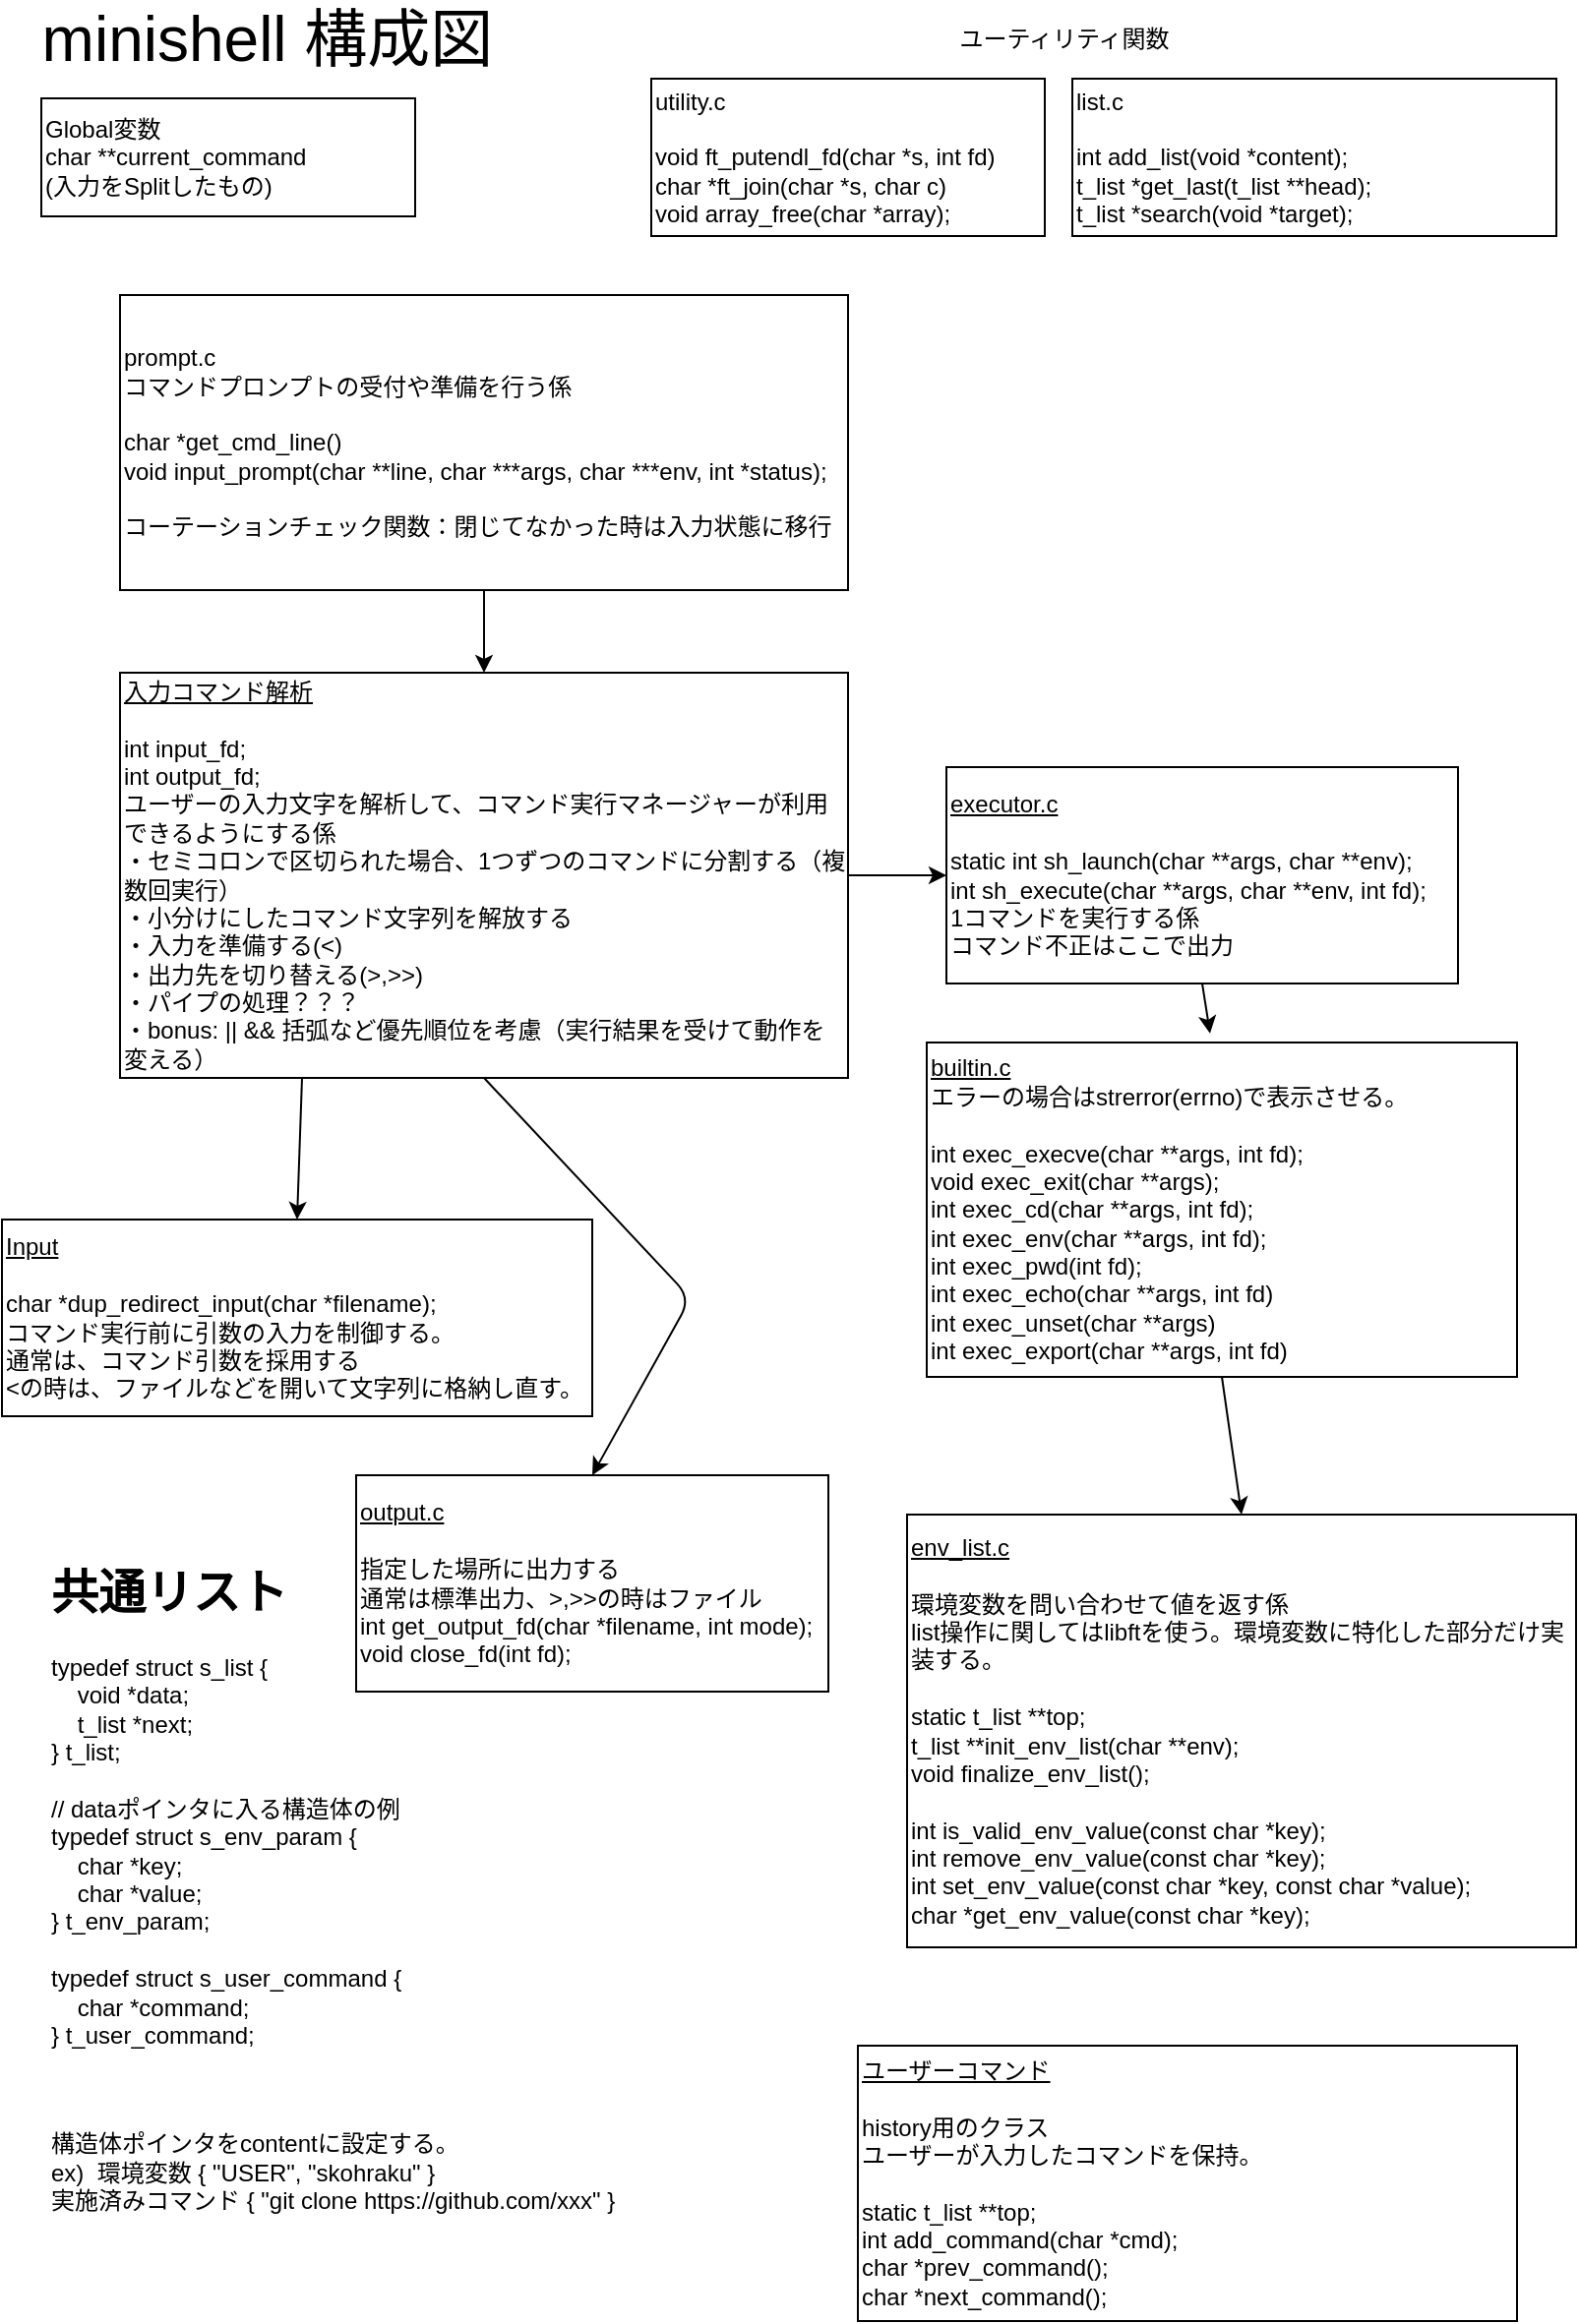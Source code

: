 <mxfile version="13.10.4" type="embed">
    <diagram id="8rXn6J1F0hXc0jveFzcs" name="構成図">
        <mxGraphModel dx="738" dy="1724" grid="1" gridSize="10" guides="1" tooltips="1" connect="1" arrows="1" fold="1" page="1" pageScale="1" pageWidth="827" pageHeight="1169" math="0" shadow="0">
            <root>
                <mxCell id="0"/>
                <mxCell id="1" parent="0"/>
                <mxCell id="2" value="minishell 構成図" style="text;html=1;strokeColor=none;fillColor=none;align=center;verticalAlign=middle;whiteSpace=wrap;rounded=0;fontSize=32;" parent="1" vertex="1">
                    <mxGeometry x="10" y="-1150" width="270" height="40" as="geometry"/>
                </mxCell>
                <mxCell id="7" value="prompt.c&lt;br&gt;コマンドプロンプトの受付や準備を行う係&lt;br&gt;&lt;br&gt;char *get_cmd_line()&lt;br&gt;void input_prompt(char **line, char ***args, char ***env, int *status);&lt;br&gt;&lt;br&gt;コーテーションチェック関数：閉じてなかった時は入力状態に移行" style="rounded=0;whiteSpace=wrap;html=1;align=left;" parent="1" vertex="1">
                    <mxGeometry x="70" y="-1000" width="370" height="150" as="geometry"/>
                </mxCell>
                <mxCell id="8" value="utility.c&lt;br&gt;&lt;br&gt;void ft_putendl_fd(char *s, int fd)&lt;br&gt;char *ft_join(char *s, char c)&lt;br&gt;void array_free(char *array);" style="rounded=0;whiteSpace=wrap;html=1;align=left;" parent="1" vertex="1">
                    <mxGeometry x="340" y="-1110" width="200" height="80" as="geometry"/>
                </mxCell>
                <mxCell id="9" value="&lt;u&gt;builtin.c&lt;br&gt;&lt;/u&gt;エラーの場合はstrerror(errno)で表示させる。&lt;br&gt;&lt;br&gt;int exec_execve(char **args, int fd);&lt;br&gt;void exec_exit(char **args);&lt;br&gt;int exec_cd(char **args, int fd);&lt;br&gt;int exec_env(char **args, int fd);&lt;br&gt;int exec_pwd(int fd);&lt;br&gt;int exec_echo(char **args, int fd)&lt;br&gt;int exec_unset(char **args)&lt;br&gt;int exec_export(char **args, int fd)&amp;nbsp;" style="whiteSpace=wrap;html=1;align=left;" parent="1" vertex="1">
                    <mxGeometry x="480" y="-620" width="300" height="170" as="geometry"/>
                </mxCell>
                <mxCell id="10" value="" style="endArrow=classic;html=1;entryX=0.48;entryY=-0.027;entryDx=0;entryDy=0;exitX=0.5;exitY=1;exitDx=0;exitDy=0;entryPerimeter=0;" parent="1" source="23" target="9" edge="1">
                    <mxGeometry width="50" height="50" relative="1" as="geometry">
                        <mxPoint x="380" y="-760" as="sourcePoint"/>
                        <mxPoint x="430" y="-810" as="targetPoint"/>
                    </mxGeometry>
                </mxCell>
                <mxCell id="11" value="list.c&lt;br&gt;&lt;br&gt;int add_list(void *content);&lt;br&gt;t_list *get_last(t_list **head);&lt;br&gt;t_list *search(void *target);" style="rounded=0;whiteSpace=wrap;html=1;align=left;" parent="1" vertex="1">
                    <mxGeometry x="554" y="-1110" width="246" height="80" as="geometry"/>
                </mxCell>
                <mxCell id="13" value="&lt;h1&gt;共通リスト&lt;/h1&gt;&lt;p&gt;typedef struct s_list {&lt;br&gt;&lt;span&gt;&amp;nbsp; &amp;nbsp; void *data;&lt;br&gt;&amp;nbsp; &amp;nbsp; t_list *next;&lt;br&gt;} t_list;&lt;br&gt;&lt;br&gt;// dataポインタに入る構造体の例&lt;br&gt;typedef struct s_env_param {&lt;br&gt;&amp;nbsp; &amp;nbsp; char *key;&lt;br&gt;&amp;nbsp; &amp;nbsp; char *value;&lt;br&gt;} t_env_param;&lt;br&gt;&lt;br&gt;typedef struct s_user_command {&lt;br&gt;&amp;nbsp; &amp;nbsp; char *command;&lt;br&gt;} t_user_command;&lt;br&gt;&lt;br&gt;&lt;/span&gt;&lt;/p&gt;&lt;p&gt;&lt;span&gt;&lt;br&gt;構造体ポインタをcontentに設定する。&lt;br&gt;ex)&amp;nbsp; 環境変数 { &quot;USER&quot;, &quot;skohraku&quot; }&amp;nbsp;&lt;br&gt;実施済みコマンド { &quot;git clone https://github.com/xxx&quot; }&lt;br&gt;&lt;/span&gt;&lt;/p&gt;" style="text;html=1;strokeColor=none;fillColor=none;spacing=5;spacingTop=-20;whiteSpace=wrap;overflow=hidden;rounded=0;align=left;" parent="1" vertex="1">
                    <mxGeometry x="30" y="-360" width="370" height="370" as="geometry"/>
                </mxCell>
                <mxCell id="14" value="&lt;u&gt;env_list.c&lt;br&gt;&lt;/u&gt;&lt;br&gt;環境変数を問い合わせて値を返す係&lt;br&gt;list操作に関してはlibftを使う。環境変数に特化した部分だけ実装する。&lt;br&gt;&lt;br&gt;static t_list **top;&lt;br&gt;t_list **init_env_list(char **env);&lt;br&gt;void finalize_env_list();&lt;br&gt;&lt;br&gt;int is_valid_env_value(const char *key);&lt;br&gt;int remove_env_value(const char *key);&lt;br&gt;int set_env_value(const char *key, const char *value);&lt;br&gt;char *get_env_value(const char *key);" style="rounded=0;whiteSpace=wrap;html=1;align=left;" parent="1" vertex="1">
                    <mxGeometry x="470" y="-380" width="340" height="220" as="geometry"/>
                </mxCell>
                <mxCell id="15" value="Global変数&lt;br&gt;char **current_command&lt;br&gt;(入力をSplitしたもの)" style="rounded=0;whiteSpace=wrap;html=1;align=left;" parent="1" vertex="1">
                    <mxGeometry x="30" y="-1100" width="190" height="60" as="geometry"/>
                </mxCell>
                <mxCell id="16" value="&lt;u&gt;入力コマンド解析&lt;/u&gt;&lt;br&gt;&lt;br&gt;int input_fd;&lt;br&gt;int output_fd;&lt;br&gt;ユーザーの入力文字を解析して、コマンド実行マネージャーが利用できるようにする係&lt;br&gt;・セミコロンで区切られた場合、1つずつのコマンドに分割する（複数回実行）&lt;br&gt;・小分けにしたコマンド文字列を解放する&lt;br&gt;・入力を準備する(&amp;lt;)&lt;br&gt;・出力先を切り替える(&amp;gt;,&amp;gt;&amp;gt;)&lt;br&gt;・パイプの処理？？？&lt;br&gt;・bonus: || &amp;amp;&amp;amp; 括弧など優先順位を考慮（実行結果を受けて動作を変える）" style="whiteSpace=wrap;html=1;align=left;" parent="1" vertex="1">
                    <mxGeometry x="70" y="-808" width="370" height="206" as="geometry"/>
                </mxCell>
                <mxCell id="17" value="&lt;u&gt;output.c&lt;/u&gt;&lt;br&gt;&lt;br&gt;指定した場所に出力する&lt;br&gt;通常は標準出力、&amp;gt;,&amp;gt;&amp;gt;の時はファイル&lt;br&gt;int get_output_fd(char *filename, int mode);&lt;br&gt;void close_fd(int fd);" style="whiteSpace=wrap;html=1;align=left;" parent="1" vertex="1">
                    <mxGeometry x="190" y="-400" width="240" height="110" as="geometry"/>
                </mxCell>
                <mxCell id="19" value="" style="endArrow=classic;html=1;entryX=0.5;entryY=0;entryDx=0;entryDy=0;exitX=0.5;exitY=1;exitDx=0;exitDy=0;" parent="1" source="7" target="16" edge="1">
                    <mxGeometry width="50" height="50" relative="1" as="geometry">
                        <mxPoint x="390" y="-895" as="sourcePoint"/>
                        <mxPoint x="430" y="-930" as="targetPoint"/>
                    </mxGeometry>
                </mxCell>
                <mxCell id="20" value="" style="endArrow=classic;html=1;entryX=0.5;entryY=0;entryDx=0;entryDy=0;exitX=0.5;exitY=1;exitDx=0;exitDy=0;" parent="1" source="16" target="17" edge="1">
                    <mxGeometry width="50" height="50" relative="1" as="geometry">
                        <mxPoint x="750" y="-790" as="sourcePoint"/>
                        <mxPoint x="430" y="-930" as="targetPoint"/>
                        <Array as="points">
                            <mxPoint x="360" y="-490"/>
                        </Array>
                    </mxGeometry>
                </mxCell>
                <mxCell id="21" value="&lt;u&gt;Input&lt;br&gt;&lt;/u&gt;&lt;br&gt;char *dup_redirect_input(char *filename);&lt;br&gt;コマンド実行前に引数の入力を制御する。&lt;br&gt;通常は、コマンド引数を採用する&lt;br&gt;&amp;lt;の時は、ファイルなどを開いて文字列に格納し直す。" style="whiteSpace=wrap;html=1;align=left;" parent="1" vertex="1">
                    <mxGeometry x="10" y="-530" width="300" height="100" as="geometry"/>
                </mxCell>
                <mxCell id="23" value="&lt;u&gt;executor.c&lt;/u&gt;&lt;br&gt;&lt;br&gt;static int sh_launch(char **args, char **env);&lt;br&gt;int sh_execute(char **args, char **env, int fd);&lt;br&gt;1コマンドを実行する係&lt;br&gt;コマンド不正はここで出力" style="whiteSpace=wrap;html=1;align=left;" parent="1" vertex="1">
                    <mxGeometry x="490" y="-760" width="260" height="110" as="geometry"/>
                </mxCell>
                <mxCell id="24" value="" style="endArrow=classic;html=1;exitX=0.25;exitY=1;exitDx=0;exitDy=0;entryX=0.5;entryY=0;entryDx=0;entryDy=0;" parent="1" source="16" target="21" edge="1">
                    <mxGeometry width="50" height="50" relative="1" as="geometry">
                        <mxPoint x="690" y="-880" as="sourcePoint"/>
                        <mxPoint x="740" y="-930" as="targetPoint"/>
                    </mxGeometry>
                </mxCell>
                <mxCell id="25" value="" style="endArrow=classic;html=1;exitX=1;exitY=0.5;exitDx=0;exitDy=0;entryX=0;entryY=0.5;entryDx=0;entryDy=0;" parent="1" source="16" target="23" edge="1">
                    <mxGeometry width="50" height="50" relative="1" as="geometry">
                        <mxPoint x="690" y="-880" as="sourcePoint"/>
                        <mxPoint x="740" y="-930" as="targetPoint"/>
                    </mxGeometry>
                </mxCell>
                <mxCell id="26" value="ユーティリティ関数" style="text;html=1;strokeColor=none;fillColor=none;align=center;verticalAlign=middle;whiteSpace=wrap;rounded=0;" parent="1" vertex="1">
                    <mxGeometry x="450" y="-1140" width="200" height="20" as="geometry"/>
                </mxCell>
                <mxCell id="28" value="" style="endArrow=classic;html=1;exitX=0.5;exitY=1;exitDx=0;exitDy=0;entryX=0.5;entryY=0;entryDx=0;entryDy=0;" parent="1" source="9" target="14" edge="1">
                    <mxGeometry width="50" height="50" relative="1" as="geometry">
                        <mxPoint x="420" y="-280" as="sourcePoint"/>
                        <mxPoint x="590" y="-310" as="targetPoint"/>
                    </mxGeometry>
                </mxCell>
                <mxCell id="29" value="&lt;u&gt;ユーザーコマンド&lt;/u&gt;&lt;br&gt;&lt;br&gt;history用のクラス&lt;br&gt;ユーザーが入力したコマンドを保持。&lt;br&gt;&lt;br&gt;static t_list **top;&lt;br&gt;int add_command(char *cmd);&lt;br&gt;char *prev_command();&lt;br&gt;char *next_command();" style="whiteSpace=wrap;html=1;align=left;" parent="1" vertex="1">
                    <mxGeometry x="445" y="-110" width="335" height="140" as="geometry"/>
                </mxCell>
            </root>
        </mxGraphModel>
    </diagram>
</mxfile>